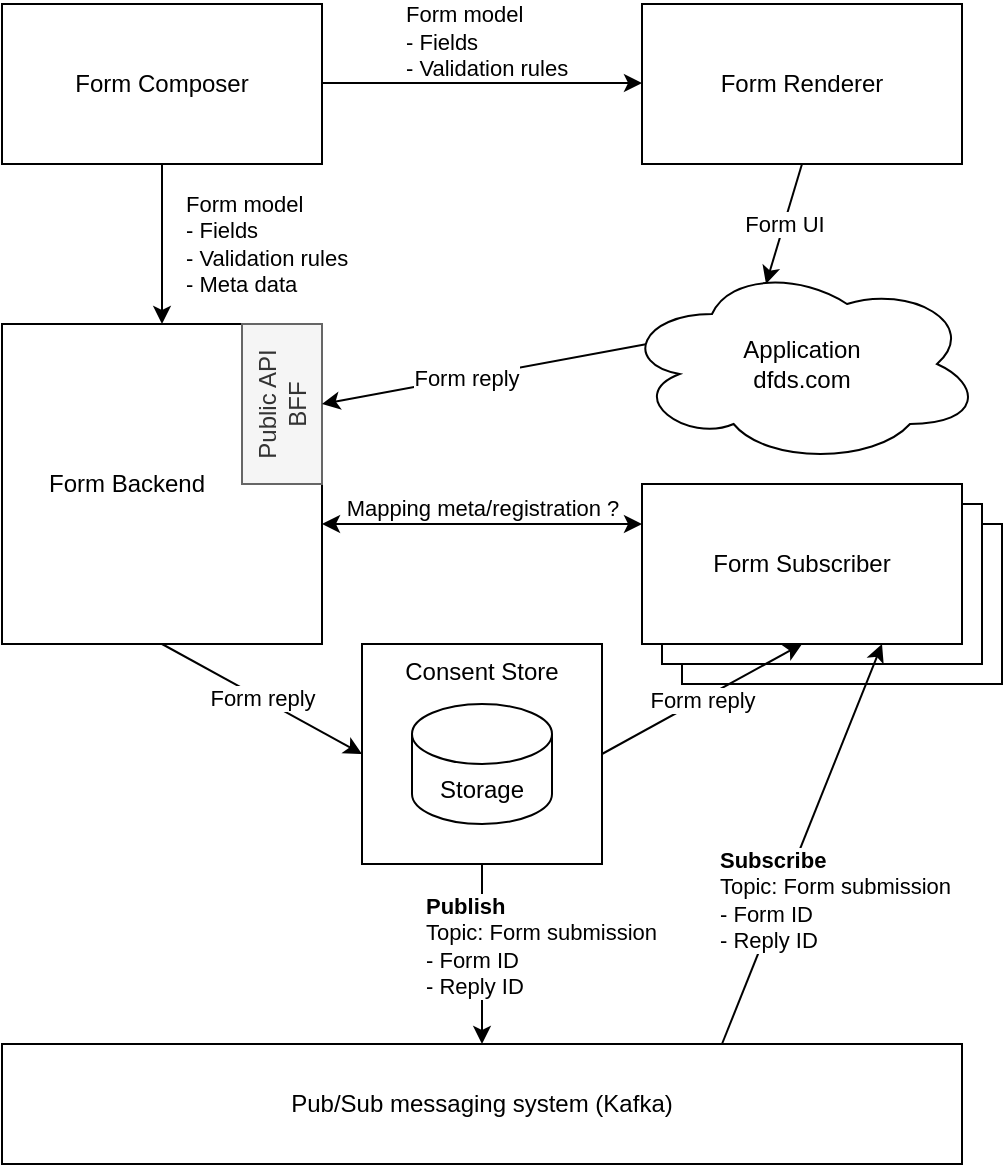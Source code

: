 <mxfile version="13.7.7" type="github">
  <diagram id="N9xTuEbasyiph1gLEigy" name="Overview">
    <mxGraphModel dx="1482" dy="994" grid="1" gridSize="10" guides="1" tooltips="1" connect="1" arrows="1" fold="1" page="1" pageScale="1" pageWidth="850" pageHeight="1100" math="0" shadow="0">
      <root>
        <mxCell id="0" />
        <mxCell id="1" parent="0" />
        <mxCell id="CRxGR41QNWdmwfeqIi2d-35" value="Form Subscriber" style="rounded=0;whiteSpace=wrap;html=1;fontFamily=Helvetica;" parent="1" vertex="1">
          <mxGeometry x="380" y="300" width="160" height="80" as="geometry" />
        </mxCell>
        <mxCell id="CRxGR41QNWdmwfeqIi2d-34" value="Form Subscriber" style="rounded=0;whiteSpace=wrap;html=1;fontFamily=Helvetica;" parent="1" vertex="1">
          <mxGeometry x="370" y="290" width="160" height="80" as="geometry" />
        </mxCell>
        <mxCell id="CRxGR41QNWdmwfeqIi2d-6" value="" style="group" parent="1" vertex="1" connectable="0">
          <mxGeometry x="40" y="40" width="160" height="80" as="geometry" />
        </mxCell>
        <mxCell id="CRxGR41QNWdmwfeqIi2d-1" value="Form Composer" style="rounded=0;whiteSpace=wrap;html=1;" parent="CRxGR41QNWdmwfeqIi2d-6" vertex="1">
          <mxGeometry width="160" height="80" as="geometry" />
        </mxCell>
        <object label="" id="CRxGR41QNWdmwfeqIi2d-9">
          <mxCell style="endArrow=classic;html=1;exitX=1;exitY=0.5;exitDx=0;exitDy=0;shadow=0;entryX=0;entryY=0.5;entryDx=0;entryDy=0;align=left;fontStyle=0;verticalAlign=top;" parent="1" edge="1">
            <mxGeometry width="50" height="50" relative="1" as="geometry">
              <mxPoint x="200" y="79.5" as="sourcePoint" />
              <mxPoint x="360" y="79.5" as="targetPoint" />
            </mxGeometry>
          </mxCell>
        </object>
        <mxCell id="CRxGR41QNWdmwfeqIi2d-10" value="Form model&lt;br&gt;- Fields&lt;br&gt;&lt;div style=&quot;&quot;&gt;- Validation rules&lt;/div&gt;" style="edgeLabel;html=1;align=left;verticalAlign=bottom;resizable=0;points=[];" parent="CRxGR41QNWdmwfeqIi2d-9" vertex="1" connectable="0">
          <mxGeometry x="0.387" y="4" relative="1" as="geometry">
            <mxPoint x="-71" y="4.5" as="offset" />
          </mxGeometry>
        </mxCell>
        <mxCell id="CRxGR41QNWdmwfeqIi2d-12" value="Form Backend" style="rounded=0;whiteSpace=wrap;html=1;verticalAlign=middle;spacingLeft=-35;" parent="1" vertex="1">
          <mxGeometry x="40" y="200" width="160" height="160" as="geometry" />
        </mxCell>
        <mxCell id="CRxGR41QNWdmwfeqIi2d-17" value="Public API&lt;br&gt;BFF" style="rounded=0;whiteSpace=wrap;html=1;horizontal=0;fontStyle=0;fontFamily=Helvetica;fillColor=#f5f5f5;strokeColor=#666666;fontColor=#333333;" parent="1" vertex="1">
          <mxGeometry x="160" y="200" width="40" height="80" as="geometry" />
        </mxCell>
        <mxCell id="CRxGR41QNWdmwfeqIi2d-20" value="" style="endArrow=classic;html=1;shadow=0;fontFamily=Helvetica;exitX=0.5;exitY=1;exitDx=0;exitDy=0;entryX=0.5;entryY=0;entryDx=0;entryDy=0;" parent="1" source="CRxGR41QNWdmwfeqIi2d-1" target="CRxGR41QNWdmwfeqIi2d-12" edge="1">
          <mxGeometry width="50" height="50" relative="1" as="geometry">
            <mxPoint x="260" y="200" as="sourcePoint" />
            <mxPoint x="118" y="202" as="targetPoint" />
          </mxGeometry>
        </mxCell>
        <mxCell id="CRxGR41QNWdmwfeqIi2d-21" value="Form model&lt;br&gt;- Fields&lt;br&gt;- Validation rules&lt;br&gt;&lt;div&gt;- Meta data&lt;/div&gt;" style="edgeLabel;html=1;align=left;verticalAlign=middle;resizable=0;points=[];fontFamily=Helvetica;" parent="CRxGR41QNWdmwfeqIi2d-20" vertex="1" connectable="0">
          <mxGeometry x="-0.275" y="1" relative="1" as="geometry">
            <mxPoint x="9" y="11" as="offset" />
          </mxGeometry>
        </mxCell>
        <mxCell id="CRxGR41QNWdmwfeqIi2d-23" value="" style="endArrow=classic;html=1;shadow=0;fontFamily=Helvetica;exitX=0.07;exitY=0.4;exitDx=0;exitDy=0;entryX=1;entryY=0.5;entryDx=0;entryDy=0;exitPerimeter=0;" parent="1" source="ASiPv2IM8TFsfLMRhG9M-16" target="CRxGR41QNWdmwfeqIi2d-17" edge="1">
          <mxGeometry width="50" height="50" relative="1" as="geometry">
            <mxPoint x="360" y="200" as="sourcePoint" />
            <mxPoint x="300" y="190" as="targetPoint" />
          </mxGeometry>
        </mxCell>
        <mxCell id="CRxGR41QNWdmwfeqIi2d-24" value="Form reply" style="edgeLabel;html=1;align=center;verticalAlign=middle;resizable=0;points=[];fontFamily=Helvetica;" parent="CRxGR41QNWdmwfeqIi2d-23" vertex="1" connectable="0">
          <mxGeometry x="0.119" relative="1" as="geometry">
            <mxPoint as="offset" />
          </mxGeometry>
        </mxCell>
        <mxCell id="CRxGR41QNWdmwfeqIi2d-26" value="Form Subscriber" style="rounded=0;whiteSpace=wrap;html=1;fontFamily=Helvetica;" parent="1" vertex="1">
          <mxGeometry x="360" y="280" width="160" height="80" as="geometry" />
        </mxCell>
        <mxCell id="CRxGR41QNWdmwfeqIi2d-27" value="" style="endArrow=classic;html=1;shadow=0;fontFamily=Helvetica;exitX=0;exitY=0.25;exitDx=0;exitDy=0;entryX=1;entryY=0.25;entryDx=0;entryDy=0;startArrow=classic;startFill=1;" parent="1" source="CRxGR41QNWdmwfeqIi2d-26" edge="1">
          <mxGeometry width="50" height="50" relative="1" as="geometry">
            <mxPoint x="440" y="290" as="sourcePoint" />
            <mxPoint x="200" y="300" as="targetPoint" />
          </mxGeometry>
        </mxCell>
        <mxCell id="CRxGR41QNWdmwfeqIi2d-28" value="Mapping meta/registration ?" style="edgeLabel;html=1;align=center;verticalAlign=bottom;resizable=0;points=[];fontFamily=Helvetica;" parent="CRxGR41QNWdmwfeqIi2d-27" vertex="1" connectable="0">
          <mxGeometry x="0.617" relative="1" as="geometry">
            <mxPoint x="49" as="offset" />
          </mxGeometry>
        </mxCell>
        <mxCell id="ASiPv2IM8TFsfLMRhG9M-1" value="Pub/Sub messaging system (Kafka)" style="rounded=0;whiteSpace=wrap;html=1;" vertex="1" parent="1">
          <mxGeometry x="40" y="560" width="480" height="60" as="geometry" />
        </mxCell>
        <mxCell id="ASiPv2IM8TFsfLMRhG9M-4" value="" style="endArrow=classic;html=1;entryX=0.75;entryY=1;entryDx=0;entryDy=0;exitX=0.75;exitY=0;exitDx=0;exitDy=0;" edge="1" parent="1" source="ASiPv2IM8TFsfLMRhG9M-1" target="CRxGR41QNWdmwfeqIi2d-26">
          <mxGeometry width="50" height="50" relative="1" as="geometry">
            <mxPoint x="590" y="560" as="sourcePoint" />
            <mxPoint x="425" y="430" as="targetPoint" />
          </mxGeometry>
        </mxCell>
        <mxCell id="ASiPv2IM8TFsfLMRhG9M-6" value="&lt;b&gt;Subscribe&lt;/b&gt;&lt;br&gt;Topic: Form submission&lt;br&gt;- Form ID&lt;br&gt;- Reply ID" style="edgeLabel;html=1;align=left;verticalAlign=middle;resizable=0;points=[];" vertex="1" connectable="0" parent="ASiPv2IM8TFsfLMRhG9M-4">
          <mxGeometry x="-0.22" y="-2" relative="1" as="geometry">
            <mxPoint x="-35.88" y="4.61" as="offset" />
          </mxGeometry>
        </mxCell>
        <mxCell id="ASiPv2IM8TFsfLMRhG9M-5" value="&lt;b&gt;Publish&lt;/b&gt;&lt;br&gt;Topic: Form submission&lt;br&gt;- Form ID&lt;br&gt;- Reply ID" style="endArrow=classic;html=1;exitX=0.5;exitY=1;exitDx=0;exitDy=0;align=left;entryX=0.5;entryY=0;entryDx=0;entryDy=0;exitPerimeter=0;" edge="1" parent="1" source="CRxGR41QNWdmwfeqIi2d-19" target="ASiPv2IM8TFsfLMRhG9M-1">
          <mxGeometry x="0.111" y="-30" width="50" height="50" relative="1" as="geometry">
            <mxPoint x="490" y="530" as="sourcePoint" />
            <mxPoint x="80" y="579" as="targetPoint" />
            <mxPoint as="offset" />
          </mxGeometry>
        </mxCell>
        <mxCell id="ASiPv2IM8TFsfLMRhG9M-8" value="Form Renderer" style="rounded=0;whiteSpace=wrap;html=1;align=center;" vertex="1" parent="1">
          <mxGeometry x="360" y="40" width="160" height="80" as="geometry" />
        </mxCell>
        <mxCell id="ASiPv2IM8TFsfLMRhG9M-9" value="Form UI" style="endArrow=classic;html=1;align=center;entryX=0.4;entryY=0.1;entryDx=0;entryDy=0;exitX=0.5;exitY=1;exitDx=0;exitDy=0;entryPerimeter=0;" edge="1" parent="1" source="ASiPv2IM8TFsfLMRhG9M-8" target="ASiPv2IM8TFsfLMRhG9M-16">
          <mxGeometry width="50" height="50" relative="1" as="geometry">
            <mxPoint x="480" y="80" as="sourcePoint" />
            <mxPoint x="440" y="160" as="targetPoint" />
            <mxPoint as="offset" />
          </mxGeometry>
        </mxCell>
        <mxCell id="ASiPv2IM8TFsfLMRhG9M-13" value="Consent Store" style="rounded=0;whiteSpace=wrap;html=1;align=center;verticalAlign=top;" vertex="1" parent="1">
          <mxGeometry x="220" y="360" width="120" height="110" as="geometry" />
        </mxCell>
        <mxCell id="CRxGR41QNWdmwfeqIi2d-19" value="Storage" style="shape=cylinder3;whiteSpace=wrap;html=1;boundedLbl=1;backgroundOutline=1;size=15;fontFamily=Helvetica;" parent="1" vertex="1">
          <mxGeometry x="245" y="390" width="70" height="60" as="geometry" />
        </mxCell>
        <mxCell id="ASiPv2IM8TFsfLMRhG9M-14" value="Form reply" style="endArrow=classic;html=1;align=center;entryX=0;entryY=0.5;entryDx=0;entryDy=0;exitX=0.5;exitY=1;exitDx=0;exitDy=0;" edge="1" parent="1" source="CRxGR41QNWdmwfeqIi2d-12" target="ASiPv2IM8TFsfLMRhG9M-13">
          <mxGeometry width="50" height="50" relative="1" as="geometry">
            <mxPoint x="130" y="430" as="sourcePoint" />
            <mxPoint x="180" y="380" as="targetPoint" />
          </mxGeometry>
        </mxCell>
        <mxCell id="ASiPv2IM8TFsfLMRhG9M-15" value="Form reply" style="endArrow=classic;html=1;align=center;entryX=0.5;entryY=1;entryDx=0;entryDy=0;exitX=1;exitY=0.5;exitDx=0;exitDy=0;" edge="1" parent="1" source="ASiPv2IM8TFsfLMRhG9M-13" target="CRxGR41QNWdmwfeqIi2d-26">
          <mxGeometry width="50" height="50" relative="1" as="geometry">
            <mxPoint x="360" y="410" as="sourcePoint" />
            <mxPoint x="440" y="455" as="targetPoint" />
          </mxGeometry>
        </mxCell>
        <mxCell id="ASiPv2IM8TFsfLMRhG9M-16" value="&lt;span&gt;Application&lt;br&gt;dfds.com&lt;/span&gt;" style="ellipse;shape=cloud;whiteSpace=wrap;html=1;align=center;" vertex="1" parent="1">
          <mxGeometry x="350" y="170" width="180" height="100" as="geometry" />
        </mxCell>
      </root>
    </mxGraphModel>
  </diagram>
</mxfile>
